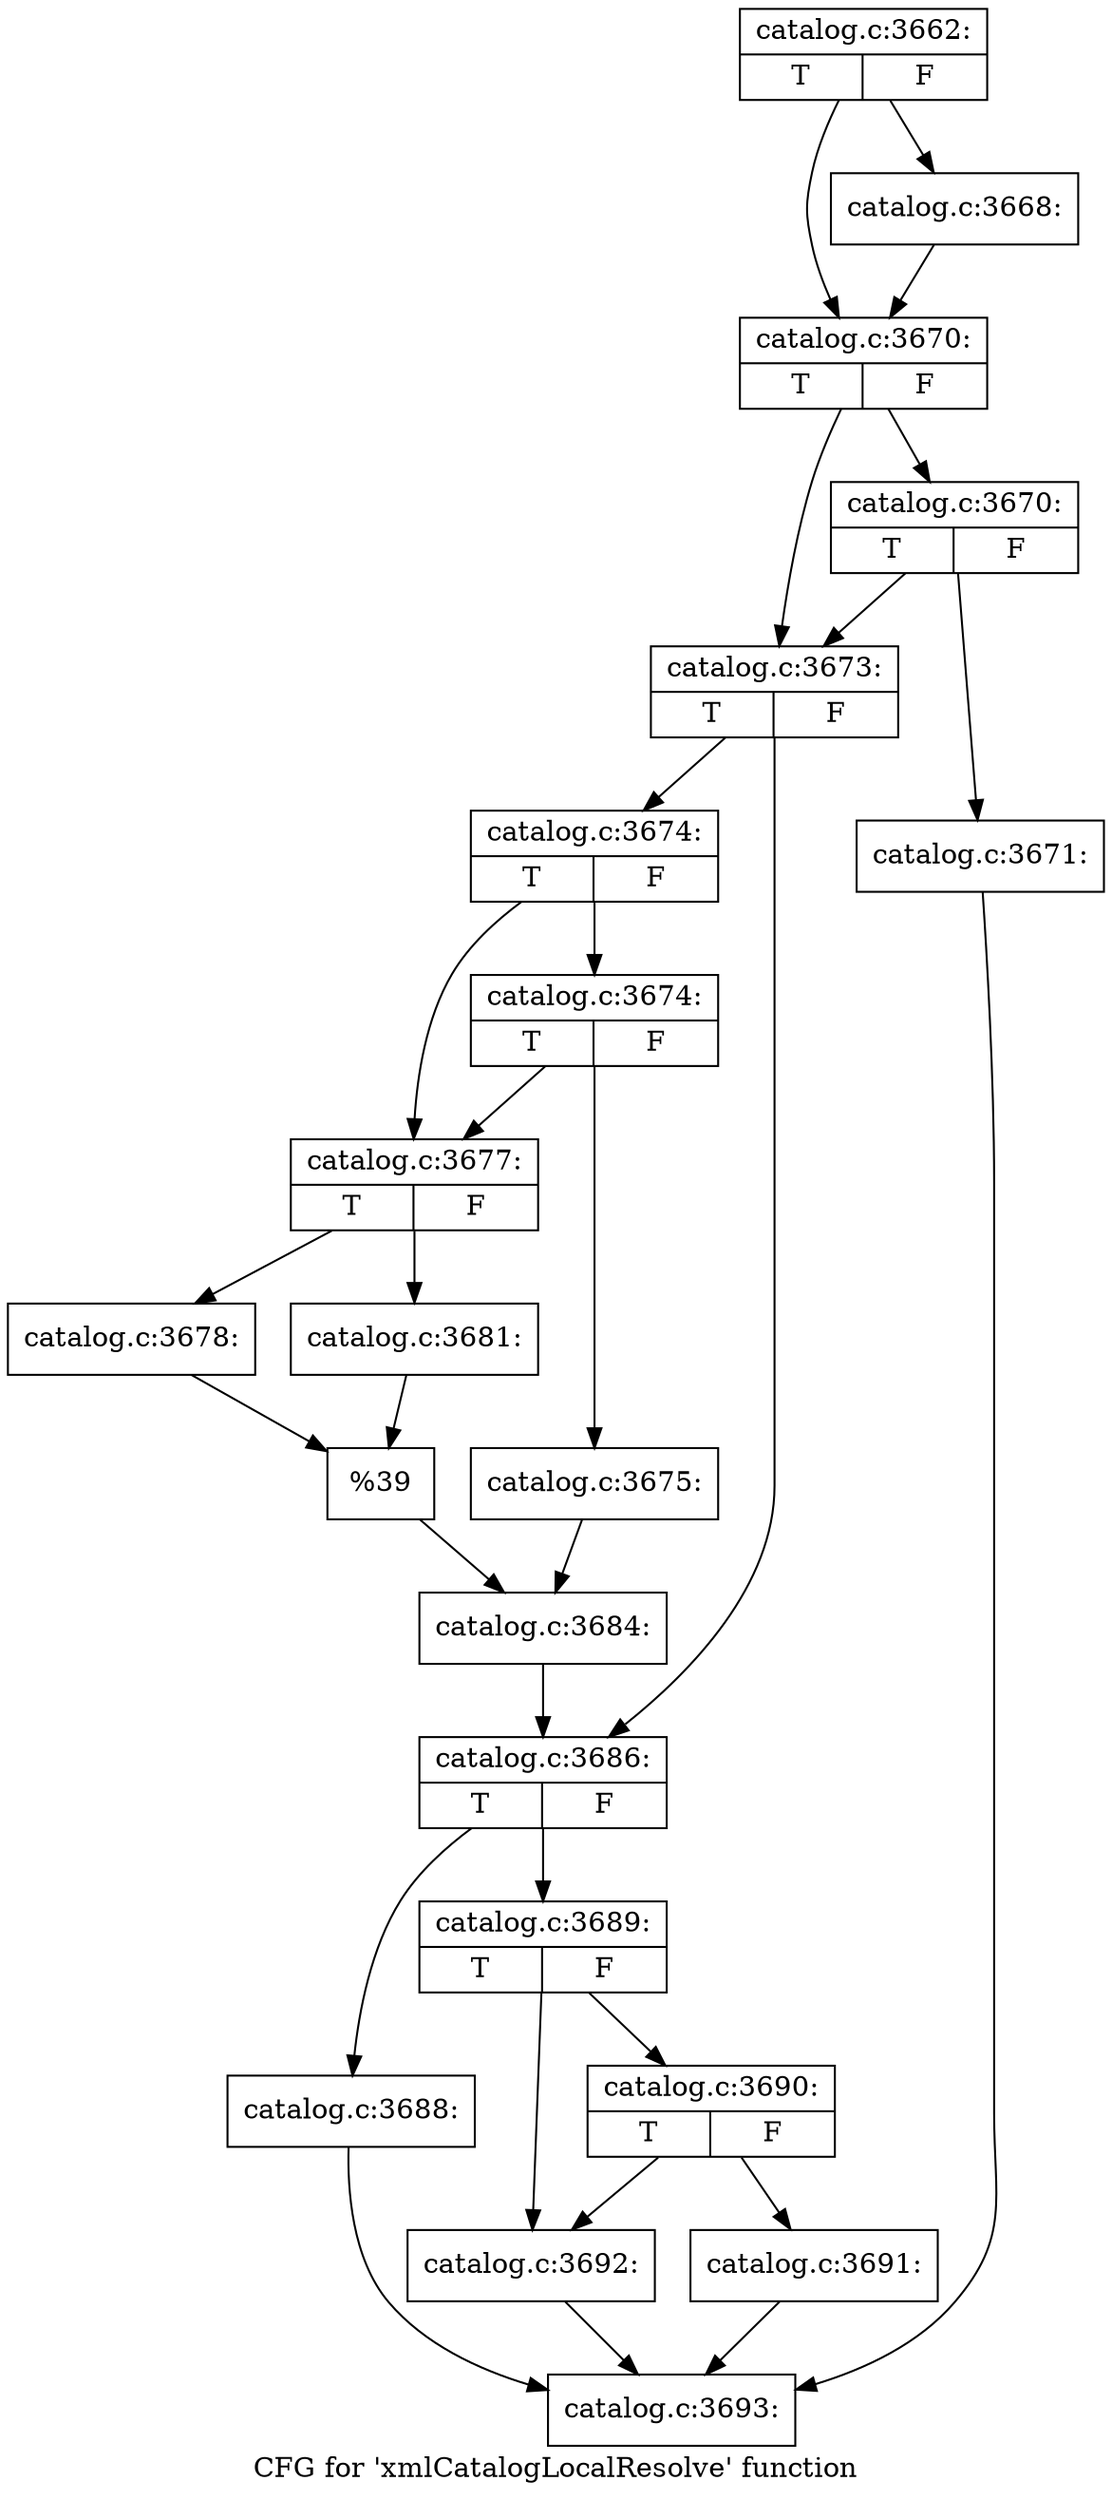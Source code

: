digraph "CFG for 'xmlCatalogLocalResolve' function" {
	label="CFG for 'xmlCatalogLocalResolve' function";

	Node0x394dab0 [shape=record,label="{catalog.c:3662:|{<s0>T|<s1>F}}"];
	Node0x394dab0 -> Node0x38fe130;
	Node0x394dab0 -> Node0x38fe0e0;
	Node0x38fe0e0 [shape=record,label="{catalog.c:3668:}"];
	Node0x38fe0e0 -> Node0x38fe130;
	Node0x38fe130 [shape=record,label="{catalog.c:3670:|{<s0>T|<s1>F}}"];
	Node0x38fe130 -> Node0x38fe590;
	Node0x38fe130 -> Node0x38fe540;
	Node0x38fe590 [shape=record,label="{catalog.c:3670:|{<s0>T|<s1>F}}"];
	Node0x38fe590 -> Node0x38fe4f0;
	Node0x38fe590 -> Node0x38fe540;
	Node0x38fe4f0 [shape=record,label="{catalog.c:3671:}"];
	Node0x38fe4f0 -> Node0x394dde0;
	Node0x38fe540 [shape=record,label="{catalog.c:3673:|{<s0>T|<s1>F}}"];
	Node0x38fe540 -> Node0x38fec50;
	Node0x38fe540 -> Node0x38feca0;
	Node0x38fec50 [shape=record,label="{catalog.c:3674:|{<s0>T|<s1>F}}"];
	Node0x38fec50 -> Node0x38ff090;
	Node0x38fec50 -> Node0x38ff040;
	Node0x38ff090 [shape=record,label="{catalog.c:3674:|{<s0>T|<s1>F}}"];
	Node0x38ff090 -> Node0x38fefa0;
	Node0x38ff090 -> Node0x38ff040;
	Node0x38fefa0 [shape=record,label="{catalog.c:3675:}"];
	Node0x38fefa0 -> Node0x38feff0;
	Node0x38ff040 [shape=record,label="{catalog.c:3677:|{<s0>T|<s1>F}}"];
	Node0x38ff040 -> Node0x3952670;
	Node0x38ff040 -> Node0x3952710;
	Node0x3952670 [shape=record,label="{catalog.c:3678:}"];
	Node0x3952670 -> Node0x39526c0;
	Node0x3952710 [shape=record,label="{catalog.c:3681:}"];
	Node0x3952710 -> Node0x39526c0;
	Node0x39526c0 [shape=record,label="{%39}"];
	Node0x39526c0 -> Node0x38feff0;
	Node0x38feff0 [shape=record,label="{catalog.c:3684:}"];
	Node0x38feff0 -> Node0x38feca0;
	Node0x38feca0 [shape=record,label="{catalog.c:3686:|{<s0>T|<s1>F}}"];
	Node0x38feca0 -> Node0x3953a10;
	Node0x38feca0 -> Node0x3953a60;
	Node0x3953a10 [shape=record,label="{catalog.c:3688:}"];
	Node0x3953a10 -> Node0x394dde0;
	Node0x3953a60 [shape=record,label="{catalog.c:3689:|{<s0>T|<s1>F}}"];
	Node0x3953a60 -> Node0x39542e0;
	Node0x3953a60 -> Node0x3954290;
	Node0x39542e0 [shape=record,label="{catalog.c:3690:|{<s0>T|<s1>F}}"];
	Node0x39542e0 -> Node0x3954240;
	Node0x39542e0 -> Node0x3954290;
	Node0x3954240 [shape=record,label="{catalog.c:3691:}"];
	Node0x3954240 -> Node0x394dde0;
	Node0x3954290 [shape=record,label="{catalog.c:3692:}"];
	Node0x3954290 -> Node0x394dde0;
	Node0x394dde0 [shape=record,label="{catalog.c:3693:}"];
}
